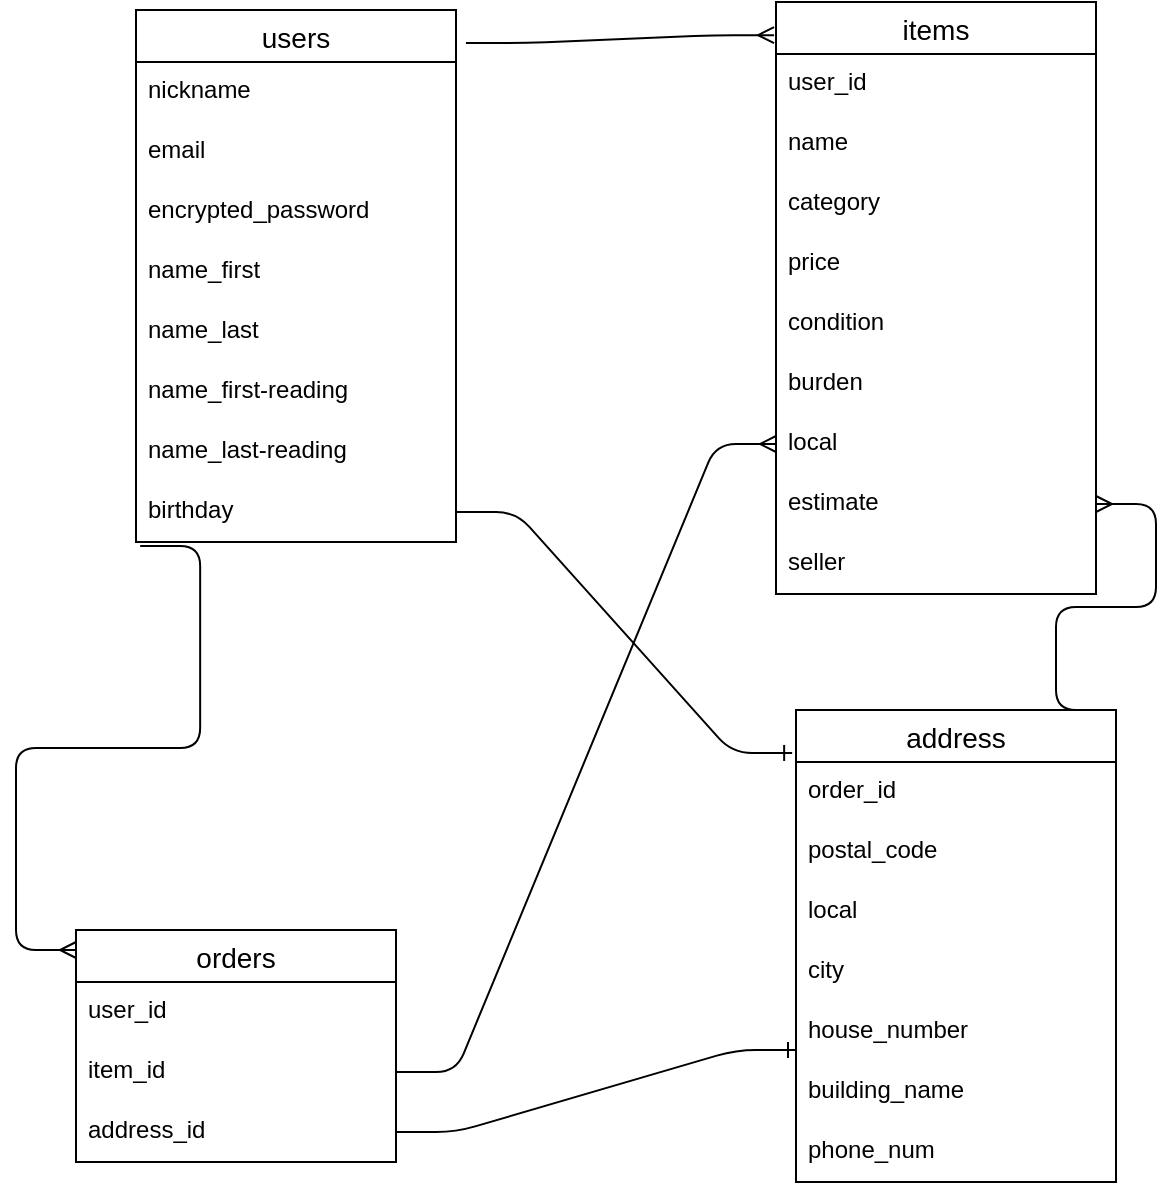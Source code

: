 <mxfile>
    <diagram id="jHF4bPGul1fAEbZEayUE" name="ページ1">
        <mxGraphModel dx="1510" dy="567" grid="1" gridSize="10" guides="1" tooltips="1" connect="1" arrows="1" fold="1" page="1" pageScale="1" pageWidth="827" pageHeight="1169" math="0" shadow="0">
            <root>
                <object label="" id="0">
                    <mxCell/>
                </object>
                <mxCell id="1" parent="0"/>
                <mxCell id="10" value="items" style="swimlane;fontStyle=0;childLayout=stackLayout;horizontal=1;startSize=26;horizontalStack=0;resizeParent=1;resizeParentMax=0;resizeLast=0;collapsible=1;marginBottom=0;align=center;fontSize=14;" vertex="1" parent="1">
                    <mxGeometry x="370" y="76" width="160" height="296" as="geometry"/>
                </mxCell>
                <mxCell id="11" value="user_id&#10;" style="text;strokeColor=none;fillColor=none;spacingLeft=4;spacingRight=4;overflow=hidden;rotatable=0;points=[[0,0.5],[1,0.5]];portConstraint=eastwest;fontSize=12;" vertex="1" parent="10">
                    <mxGeometry y="26" width="160" height="30" as="geometry"/>
                </mxCell>
                <mxCell id="12" value="name" style="text;strokeColor=none;fillColor=none;spacingLeft=4;spacingRight=4;overflow=hidden;rotatable=0;points=[[0,0.5],[1,0.5]];portConstraint=eastwest;fontSize=12;" vertex="1" parent="10">
                    <mxGeometry y="56" width="160" height="30" as="geometry"/>
                </mxCell>
                <mxCell id="13" value="category" style="text;strokeColor=none;fillColor=none;spacingLeft=4;spacingRight=4;overflow=hidden;rotatable=0;points=[[0,0.5],[1,0.5]];portConstraint=eastwest;fontSize=12;" vertex="1" parent="10">
                    <mxGeometry y="86" width="160" height="30" as="geometry"/>
                </mxCell>
                <mxCell id="48" value="price" style="text;strokeColor=none;fillColor=none;spacingLeft=4;spacingRight=4;overflow=hidden;rotatable=0;points=[[0,0.5],[1,0.5]];portConstraint=eastwest;fontSize=12;html=0;" vertex="1" parent="10">
                    <mxGeometry y="116" width="160" height="30" as="geometry"/>
                </mxCell>
                <mxCell id="49" value="condition" style="text;strokeColor=none;fillColor=none;spacingLeft=4;spacingRight=4;overflow=hidden;rotatable=0;points=[[0,0.5],[1,0.5]];portConstraint=eastwest;fontSize=12;html=0;" vertex="1" parent="10">
                    <mxGeometry y="146" width="160" height="30" as="geometry"/>
                </mxCell>
                <mxCell id="47" value="burden" style="text;strokeColor=none;fillColor=none;spacingLeft=4;spacingRight=4;overflow=hidden;rotatable=0;points=[[0,0.5],[1,0.5]];portConstraint=eastwest;fontSize=12;html=0;" vertex="1" parent="10">
                    <mxGeometry y="176" width="160" height="30" as="geometry"/>
                </mxCell>
                <mxCell id="52" value="local" style="text;strokeColor=none;fillColor=none;spacingLeft=4;spacingRight=4;overflow=hidden;rotatable=0;points=[[0,0.5],[1,0.5]];portConstraint=eastwest;fontSize=12;html=0;" vertex="1" parent="10">
                    <mxGeometry y="206" width="160" height="30" as="geometry"/>
                </mxCell>
                <mxCell id="51" value="estimate" style="text;strokeColor=none;fillColor=none;spacingLeft=4;spacingRight=4;overflow=hidden;rotatable=0;points=[[0,0.5],[1,0.5]];portConstraint=eastwest;fontSize=12;html=0;" vertex="1" parent="10">
                    <mxGeometry y="236" width="160" height="30" as="geometry"/>
                </mxCell>
                <mxCell id="50" value="seller" style="text;strokeColor=none;fillColor=none;spacingLeft=4;spacingRight=4;overflow=hidden;rotatable=0;points=[[0,0.5],[1,0.5]];portConstraint=eastwest;fontSize=12;html=0;" vertex="1" parent="10">
                    <mxGeometry y="266" width="160" height="30" as="geometry"/>
                </mxCell>
                <mxCell id="27" value="users" style="swimlane;fontStyle=0;childLayout=stackLayout;horizontal=1;startSize=26;horizontalStack=0;resizeParent=1;resizeParentMax=0;resizeLast=0;collapsible=1;marginBottom=0;align=center;fontSize=14;" vertex="1" parent="1">
                    <mxGeometry x="50" y="80" width="160" height="266" as="geometry">
                        <mxRectangle x="50" y="80" width="60" height="30" as="alternateBounds"/>
                    </mxGeometry>
                </mxCell>
                <mxCell id="28" value="nickname" style="text;strokeColor=none;fillColor=none;spacingLeft=4;spacingRight=4;overflow=hidden;rotatable=0;points=[[0,0.5],[1,0.5]];portConstraint=eastwest;fontSize=12;" vertex="1" parent="27">
                    <mxGeometry y="26" width="160" height="30" as="geometry"/>
                </mxCell>
                <mxCell id="29" value="email" style="text;strokeColor=none;fillColor=none;spacingLeft=4;spacingRight=4;overflow=hidden;rotatable=0;points=[[0,0.5],[1,0.5]];portConstraint=eastwest;fontSize=12;" vertex="1" parent="27">
                    <mxGeometry y="56" width="160" height="30" as="geometry"/>
                </mxCell>
                <mxCell id="41" value="encrypted_password" style="text;strokeColor=none;fillColor=none;spacingLeft=4;spacingRight=4;overflow=hidden;rotatable=0;points=[[0,0.5],[1,0.5]];portConstraint=eastwest;fontSize=12;html=0;" vertex="1" parent="27">
                    <mxGeometry y="86" width="160" height="30" as="geometry"/>
                </mxCell>
                <mxCell id="40" value="name_first " style="text;strokeColor=none;fillColor=none;spacingLeft=4;spacingRight=4;overflow=hidden;rotatable=0;points=[[0,0.5],[1,0.5]];portConstraint=eastwest;fontSize=12;html=0;" vertex="1" parent="27">
                    <mxGeometry y="116" width="160" height="30" as="geometry"/>
                </mxCell>
                <mxCell id="39" value="name_last " style="text;strokeColor=none;fillColor=none;spacingLeft=4;spacingRight=4;overflow=hidden;rotatable=0;points=[[0,0.5],[1,0.5]];portConstraint=eastwest;fontSize=12;html=0;" vertex="1" parent="27">
                    <mxGeometry y="146" width="160" height="30" as="geometry"/>
                </mxCell>
                <mxCell id="30" value="name_first-reading" style="text;strokeColor=none;fillColor=none;spacingLeft=4;spacingRight=4;overflow=hidden;rotatable=0;points=[[0,0.5],[1,0.5]];portConstraint=eastwest;fontSize=12;verticalAlign=top;" vertex="1" parent="27">
                    <mxGeometry y="176" width="160" height="30" as="geometry"/>
                </mxCell>
                <mxCell id="46" value="name_last-reading" style="text;strokeColor=none;fillColor=none;spacingLeft=4;spacingRight=4;overflow=hidden;rotatable=0;points=[[0,0.5],[1,0.5]];portConstraint=eastwest;fontSize=12;html=0;" vertex="1" parent="27">
                    <mxGeometry y="206" width="160" height="30" as="geometry"/>
                </mxCell>
                <mxCell id="45" value="birthday" style="text;strokeColor=none;fillColor=none;spacingLeft=4;spacingRight=4;overflow=hidden;rotatable=0;points=[[0,0.5],[1,0.5]];portConstraint=eastwest;fontSize=12;html=0;" vertex="1" parent="27">
                    <mxGeometry y="236" width="160" height="30" as="geometry"/>
                </mxCell>
                <mxCell id="31" value="orders" style="swimlane;fontStyle=0;childLayout=stackLayout;horizontal=1;startSize=26;horizontalStack=0;resizeParent=1;resizeParentMax=0;resizeLast=0;collapsible=1;marginBottom=0;align=center;fontSize=14;" vertex="1" parent="1">
                    <mxGeometry x="20" y="540" width="160" height="116" as="geometry">
                        <mxRectangle x="50" y="80" width="60" height="30" as="alternateBounds"/>
                    </mxGeometry>
                </mxCell>
                <mxCell id="32" value="user_id" style="text;strokeColor=none;fillColor=none;spacingLeft=4;spacingRight=4;overflow=hidden;rotatable=0;points=[[0,0.5],[1,0.5]];portConstraint=eastwest;fontSize=12;" vertex="1" parent="31">
                    <mxGeometry y="26" width="160" height="30" as="geometry"/>
                </mxCell>
                <mxCell id="33" value="item_id" style="text;strokeColor=none;fillColor=none;spacingLeft=4;spacingRight=4;overflow=hidden;rotatable=0;points=[[0,0.5],[1,0.5]];portConstraint=eastwest;fontSize=12;" vertex="1" parent="31">
                    <mxGeometry y="56" width="160" height="30" as="geometry"/>
                </mxCell>
                <mxCell id="34" value="address_id" style="text;strokeColor=none;fillColor=none;spacingLeft=4;spacingRight=4;overflow=hidden;rotatable=0;points=[[0,0.5],[1,0.5]];portConstraint=eastwest;fontSize=12;verticalAlign=top;" vertex="1" parent="31">
                    <mxGeometry y="86" width="160" height="30" as="geometry"/>
                </mxCell>
                <mxCell id="53" value="address" style="swimlane;fontStyle=0;childLayout=stackLayout;horizontal=1;startSize=26;horizontalStack=0;resizeParent=1;resizeParentMax=0;resizeLast=0;collapsible=1;marginBottom=0;align=center;fontSize=14;html=0;" vertex="1" parent="1">
                    <mxGeometry x="380" y="430" width="160" height="236" as="geometry"/>
                </mxCell>
                <mxCell id="54" value="order_id" style="text;strokeColor=none;fillColor=none;spacingLeft=4;spacingRight=4;overflow=hidden;rotatable=0;points=[[0,0.5],[1,0.5]];portConstraint=eastwest;fontSize=12;html=0;" vertex="1" parent="53">
                    <mxGeometry y="26" width="160" height="30" as="geometry"/>
                </mxCell>
                <mxCell id="57" value="postal_code " style="text;strokeColor=none;fillColor=none;spacingLeft=4;spacingRight=4;overflow=hidden;rotatable=0;points=[[0,0.5],[1,0.5]];portConstraint=eastwest;fontSize=12;html=0;" vertex="1" parent="53">
                    <mxGeometry y="56" width="160" height="30" as="geometry"/>
                </mxCell>
                <mxCell id="59" value="local" style="text;strokeColor=none;fillColor=none;spacingLeft=4;spacingRight=4;overflow=hidden;rotatable=0;points=[[0,0.5],[1,0.5]];portConstraint=eastwest;fontSize=12;html=0;" vertex="1" parent="53">
                    <mxGeometry y="86" width="160" height="30" as="geometry"/>
                </mxCell>
                <mxCell id="55" value="city" style="text;strokeColor=none;fillColor=none;spacingLeft=4;spacingRight=4;overflow=hidden;rotatable=0;points=[[0,0.5],[1,0.5]];portConstraint=eastwest;fontSize=12;html=0;" vertex="1" parent="53">
                    <mxGeometry y="116" width="160" height="30" as="geometry"/>
                </mxCell>
                <mxCell id="60" value="house_number" style="text;strokeColor=none;fillColor=none;spacingLeft=4;spacingRight=4;overflow=hidden;rotatable=0;points=[[0,0.5],[1,0.5]];portConstraint=eastwest;fontSize=12;html=0;" vertex="1" parent="53">
                    <mxGeometry y="146" width="160" height="30" as="geometry"/>
                </mxCell>
                <mxCell id="58" value="building_name" style="text;strokeColor=none;fillColor=none;spacingLeft=4;spacingRight=4;overflow=hidden;rotatable=0;points=[[0,0.5],[1,0.5]];portConstraint=eastwest;fontSize=12;html=0;" vertex="1" parent="53">
                    <mxGeometry y="176" width="160" height="30" as="geometry"/>
                </mxCell>
                <mxCell id="56" value="phone_num " style="text;strokeColor=none;fillColor=none;spacingLeft=4;spacingRight=4;overflow=hidden;rotatable=0;points=[[0,0.5],[1,0.5]];portConstraint=eastwest;fontSize=12;html=0;" vertex="1" parent="53">
                    <mxGeometry y="206" width="160" height="30" as="geometry"/>
                </mxCell>
                <mxCell id="61" value="" style="edgeStyle=entityRelationEdgeStyle;fontSize=12;html=1;endArrow=ERmany;exitX=1.031;exitY=0.062;exitDx=0;exitDy=0;exitPerimeter=0;entryX=-0.006;entryY=0.056;entryDx=0;entryDy=0;entryPerimeter=0;" edge="1" parent="1" source="27" target="10">
                    <mxGeometry width="100" height="100" relative="1" as="geometry">
                        <mxPoint x="280" y="410" as="sourcePoint"/>
                        <mxPoint x="380" y="310" as="targetPoint"/>
                    </mxGeometry>
                </mxCell>
                <mxCell id="62" value="" style="edgeStyle=entityRelationEdgeStyle;fontSize=12;html=1;endArrow=ERmany;exitX=0.013;exitY=1.067;exitDx=0;exitDy=0;exitPerimeter=0;" edge="1" parent="1" source="45">
                    <mxGeometry width="100" height="100" relative="1" as="geometry">
                        <mxPoint x="50" y="360" as="sourcePoint"/>
                        <mxPoint x="20" y="550" as="targetPoint"/>
                    </mxGeometry>
                </mxCell>
                <mxCell id="64" value="" style="edgeStyle=entityRelationEdgeStyle;fontSize=12;html=1;endArrow=ERone;endFill=1;exitX=1;exitY=0.5;exitDx=0;exitDy=0;entryX=-0.012;entryY=0.091;entryDx=0;entryDy=0;entryPerimeter=0;" edge="1" parent="1" source="45" target="53">
                    <mxGeometry width="100" height="100" relative="1" as="geometry">
                        <mxPoint x="280" y="400" as="sourcePoint"/>
                        <mxPoint x="380" y="300" as="targetPoint"/>
                    </mxGeometry>
                </mxCell>
                <mxCell id="65" value="" style="edgeStyle=entityRelationEdgeStyle;fontSize=12;html=1;endArrow=ERmany;exitX=1;exitY=0;exitDx=0;exitDy=0;entryX=1;entryY=0.5;entryDx=0;entryDy=0;" edge="1" parent="1" source="53" target="51">
                    <mxGeometry width="100" height="100" relative="1" as="geometry">
                        <mxPoint x="280" y="410" as="sourcePoint"/>
                        <mxPoint x="380" y="310" as="targetPoint"/>
                    </mxGeometry>
                </mxCell>
                <mxCell id="66" value="" style="edgeStyle=entityRelationEdgeStyle;fontSize=12;html=1;endArrow=ERmany;exitX=1;exitY=0.5;exitDx=0;exitDy=0;entryX=0;entryY=0.5;entryDx=0;entryDy=0;" edge="1" parent="1" source="33" target="52">
                    <mxGeometry width="100" height="100" relative="1" as="geometry">
                        <mxPoint x="280" y="510" as="sourcePoint"/>
                        <mxPoint x="380" y="410" as="targetPoint"/>
                    </mxGeometry>
                </mxCell>
                <mxCell id="69" value="" style="edgeStyle=entityRelationEdgeStyle;fontSize=12;html=1;endArrow=ERone;endFill=1;exitX=1;exitY=0.5;exitDx=0;exitDy=0;" edge="1" parent="1" source="34">
                    <mxGeometry width="100" height="100" relative="1" as="geometry">
                        <mxPoint x="280" y="700" as="sourcePoint"/>
                        <mxPoint x="380" y="600" as="targetPoint"/>
                    </mxGeometry>
                </mxCell>
            </root>
        </mxGraphModel>
    </diagram>
</mxfile>